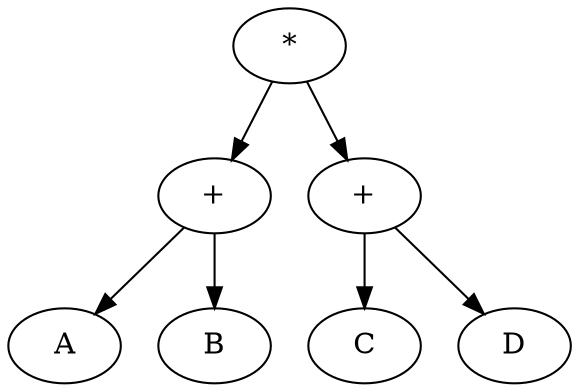digraph G { 
node7[label = "*"];
node3[label = "+"];
node7 -> node3;
node1[label = "A"];
node3 -> node1;
node2[label = "B"];
node3 -> node2;
node6[label = "+"];
node7 -> node6;
node4[label = "C"];
node6 -> node4;
node5[label = "D"];
node6 -> node5;
}